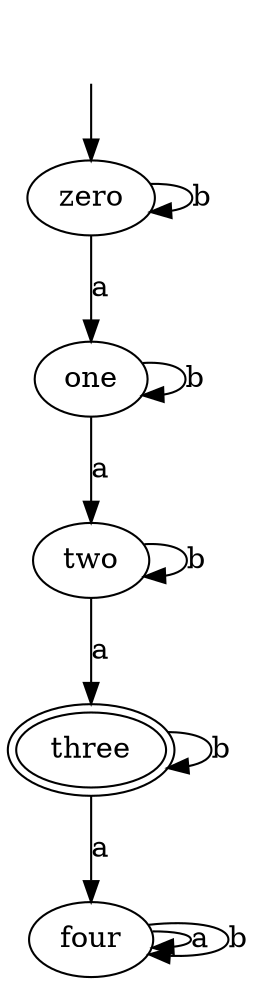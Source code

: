 digraph G {
NULL -> zero;
NULL [style=invis];
zero -> one[label="a"];
zero -> zero[label="b"];
one -> two[label="a"];
one -> one[label="b"];
two -> three[label="a"];
two -> two[label="b"];
three -> four[label="a"];
three -> three[label="b"];
four -> four[label="a"];
four -> four[label="b"];
three[peripheries=2];
}
